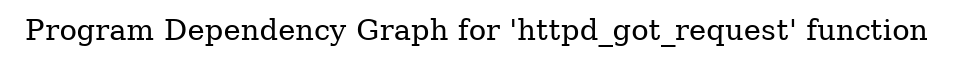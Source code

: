 digraph "Program Dependency Graph for 'httpd_got_request' function" {
	label="Program Dependency Graph for 'httpd_got_request' function";

}
